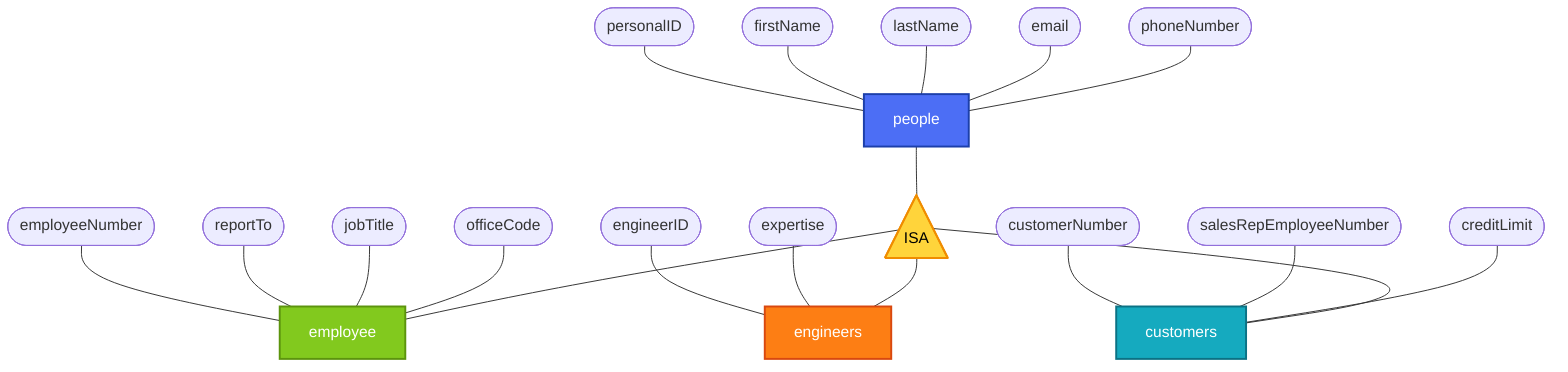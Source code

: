 ---
config:
  layout: fixed
---
flowchart TB
    personalID(["personalID"]) --- people["people"]
    firstName(["firstName"]) --- people
    lastName(["lastName"]) --- people
    email(["email"]) --- people
    phoneNumber(["phoneNumber"]) --- people
    people --- ISA["ISA"]
    employeeNumber(["employeeNumber"]) --- employee["employee"]
    reportTo(["reportTo"]) --- employee
    jobTitle(["jobTitle"]) --- employee
    officeCode(["officeCode"]) --- employee
    engineerID(["engineerID"]) --- engineer["engineers"]
    expertise(["expertise"]) --- engineer
    customerNumber(["customerNumber"]) --- customer["customers"]
    salesRepEmployeeNumber(["salesRepEmployeeNumber"]) --- customer
    creditLimit(["creditLimit"]) --- customer
    ISA --- employee & engineer & customer
    people@{ shape: rect}
    ISA@{ shape: tri}
    employee@{ shape: rect}
    engineer@{ shape: rect}
    customer@{ shape: rect}
    style people fill:#4c6ef5,stroke:#1c3faa,stroke-width:2px,color:#fff
    style ISA fill:#ffd43b,stroke:#f08c00,stroke-width:2px,color:#000
    style employee fill:#82c91e,stroke:#5c940d,stroke-width:2px,color:#fff
    style engineer fill:#fd7e14,stroke:#d9480f,stroke-width:2px,color:#fff
    style customer fill:#15aabf,stroke:#0b7285,stroke-width:2px,color:#fff